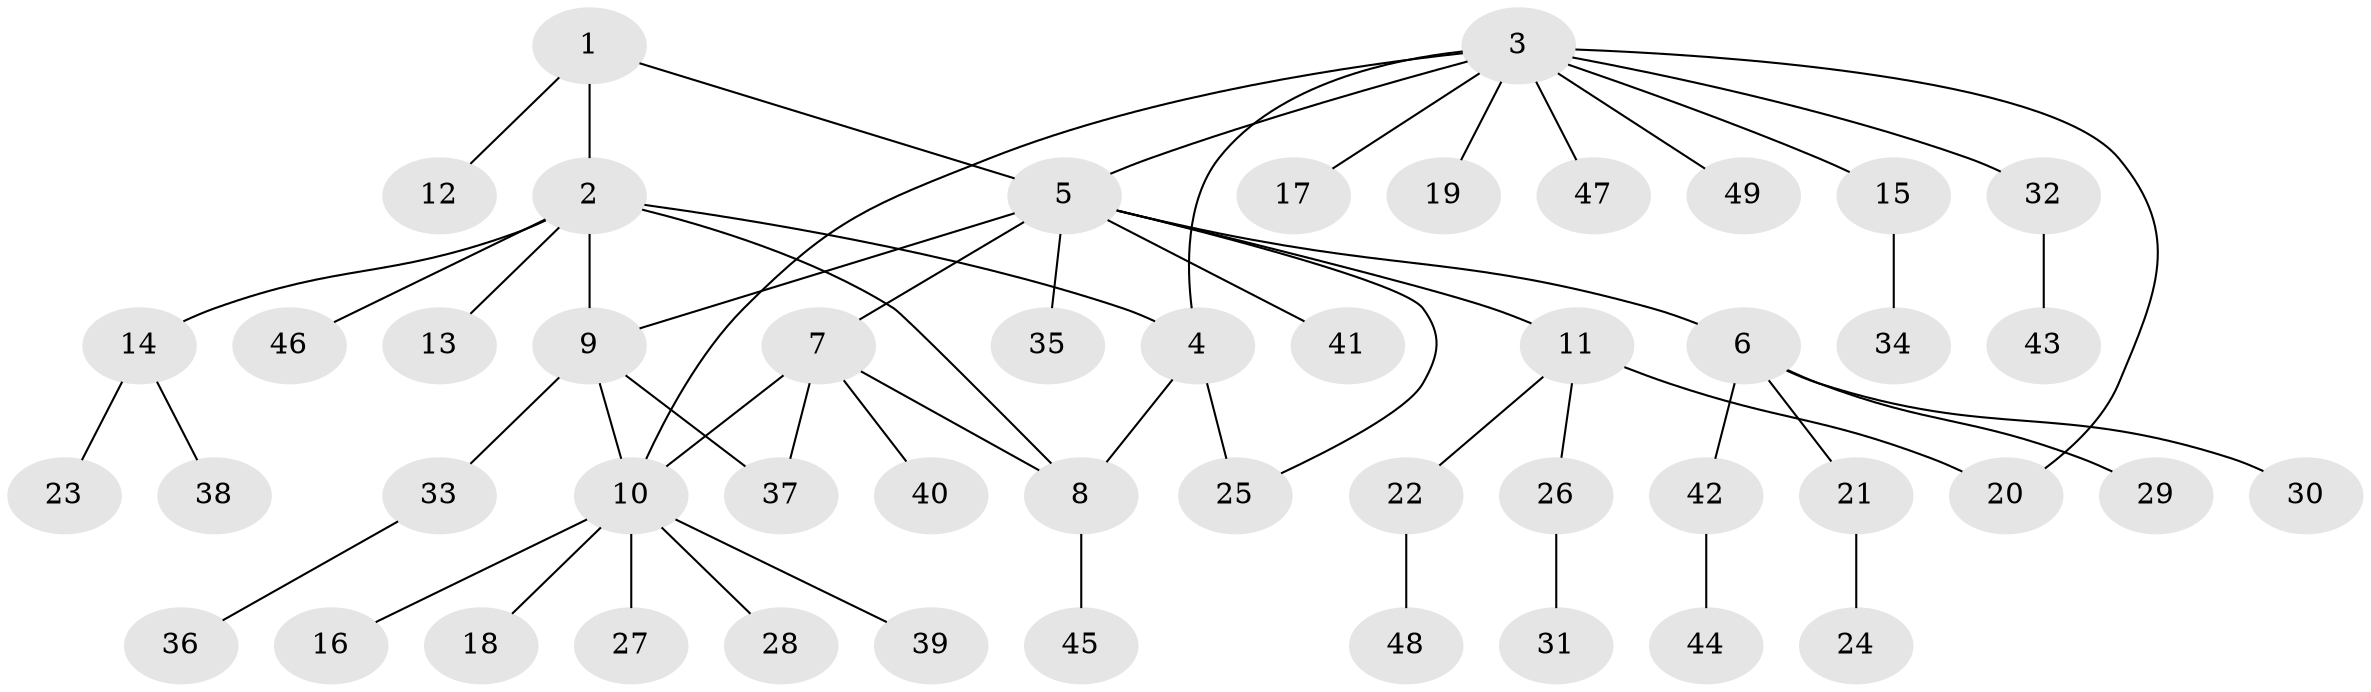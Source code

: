 // Generated by graph-tools (version 1.1) at 2025/37/03/09/25 02:37:25]
// undirected, 49 vertices, 57 edges
graph export_dot {
graph [start="1"]
  node [color=gray90,style=filled];
  1;
  2;
  3;
  4;
  5;
  6;
  7;
  8;
  9;
  10;
  11;
  12;
  13;
  14;
  15;
  16;
  17;
  18;
  19;
  20;
  21;
  22;
  23;
  24;
  25;
  26;
  27;
  28;
  29;
  30;
  31;
  32;
  33;
  34;
  35;
  36;
  37;
  38;
  39;
  40;
  41;
  42;
  43;
  44;
  45;
  46;
  47;
  48;
  49;
  1 -- 2;
  1 -- 5;
  1 -- 12;
  2 -- 4;
  2 -- 8;
  2 -- 9;
  2 -- 13;
  2 -- 14;
  2 -- 46;
  3 -- 4;
  3 -- 5;
  3 -- 10;
  3 -- 15;
  3 -- 17;
  3 -- 19;
  3 -- 20;
  3 -- 32;
  3 -- 47;
  3 -- 49;
  4 -- 8;
  4 -- 25;
  5 -- 6;
  5 -- 7;
  5 -- 9;
  5 -- 11;
  5 -- 25;
  5 -- 35;
  5 -- 41;
  6 -- 21;
  6 -- 29;
  6 -- 30;
  6 -- 42;
  7 -- 8;
  7 -- 10;
  7 -- 37;
  7 -- 40;
  8 -- 45;
  9 -- 10;
  9 -- 33;
  9 -- 37;
  10 -- 16;
  10 -- 18;
  10 -- 27;
  10 -- 28;
  10 -- 39;
  11 -- 20;
  11 -- 22;
  11 -- 26;
  14 -- 23;
  14 -- 38;
  15 -- 34;
  21 -- 24;
  22 -- 48;
  26 -- 31;
  32 -- 43;
  33 -- 36;
  42 -- 44;
}
